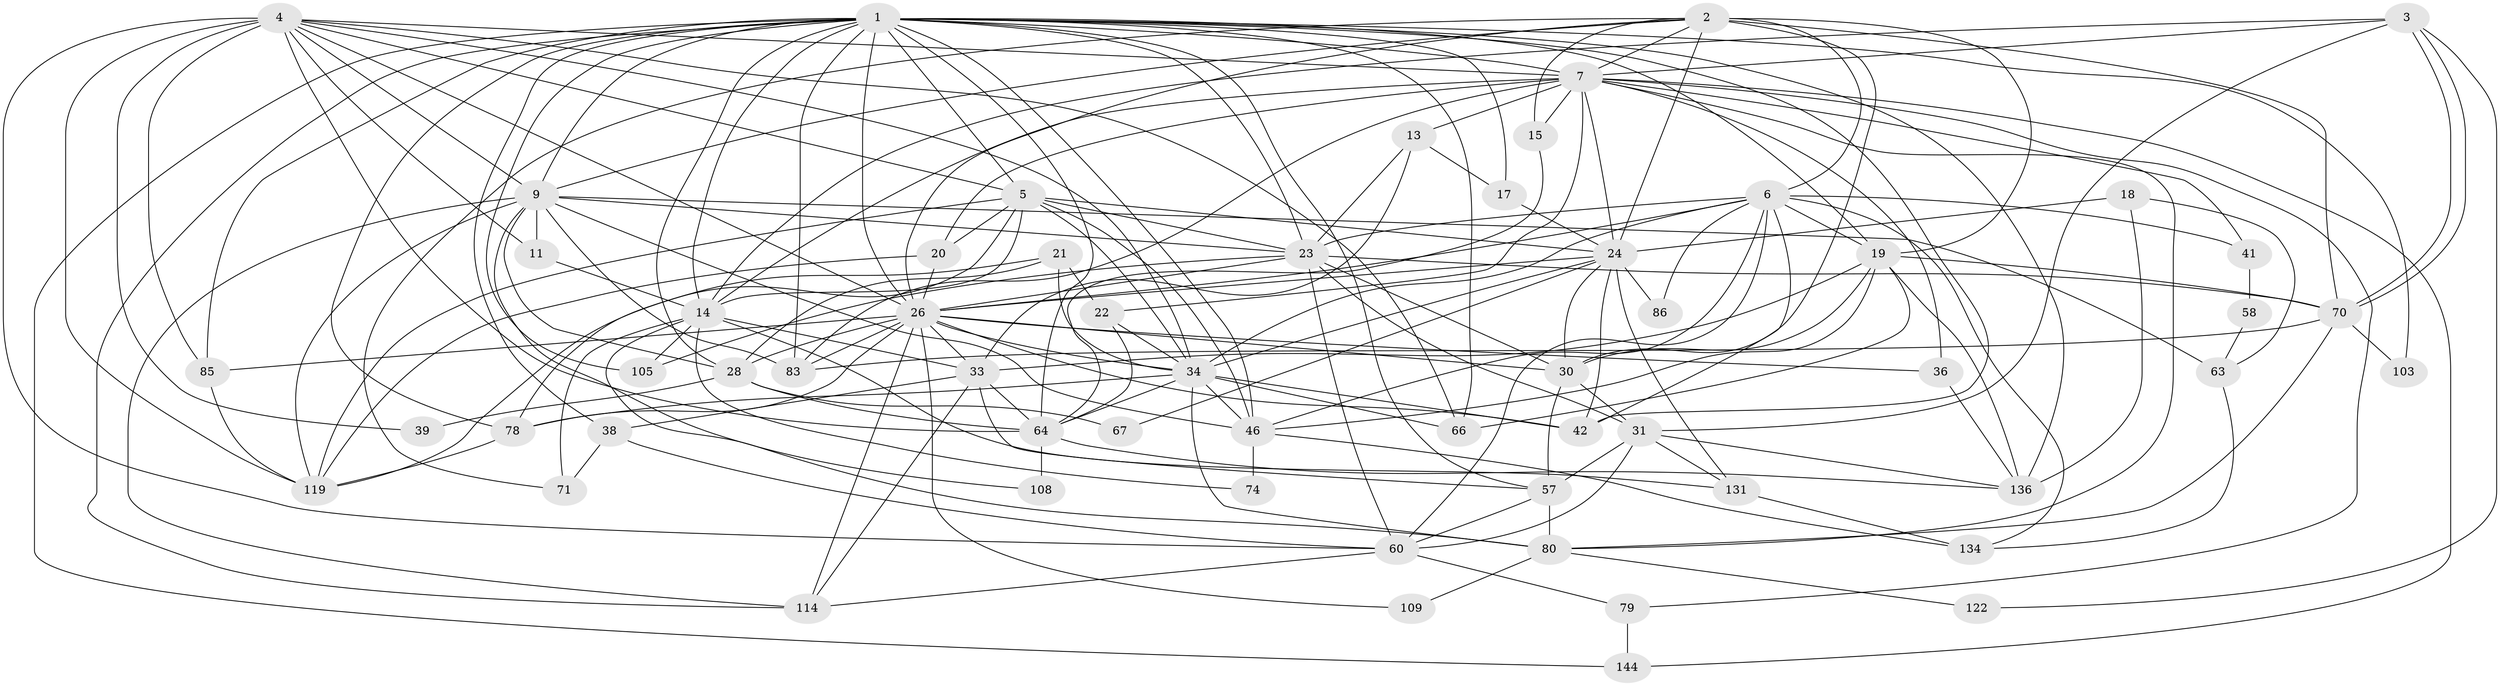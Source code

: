 // original degree distribution, {4: 0.2348993288590604, 5: 0.16778523489932887, 6: 0.12080536912751678, 3: 0.2953020134228188, 2: 0.1342281879194631, 7: 0.03355704697986577, 8: 0.013422818791946308}
// Generated by graph-tools (version 1.1) at 2025/18/03/04/25 18:18:45]
// undirected, 59 vertices, 185 edges
graph export_dot {
graph [start="1"]
  node [color=gray90,style=filled];
  1 [super="+16+10"];
  2 [super="+61+132"];
  3;
  4 [super="+53+55"];
  5 [super="+142+118+8"];
  6 [super="+91+25+126"];
  7 [super="+49"];
  9 [super="+69+12"];
  11;
  13;
  14 [super="+107"];
  15;
  17 [super="+135"];
  18;
  19 [super="+27+101"];
  20 [super="+137"];
  21 [super="+149"];
  22;
  23 [super="+45"];
  24 [super="+32+143+116"];
  26 [super="+54+129+48+29"];
  28 [super="+98+120"];
  30 [super="+90+117"];
  31 [super="+35+51+59+112"];
  33 [super="+96+133"];
  34 [super="+56+125"];
  36 [super="+76"];
  38 [super="+139"];
  39;
  41;
  42 [super="+111+62"];
  46 [super="+47+104"];
  57 [super="+127"];
  58;
  60 [super="+73+82"];
  63 [super="+110"];
  64 [super="+140+124"];
  66 [super="+97"];
  67;
  70 [super="+102"];
  71;
  74;
  78;
  79;
  80 [super="+113"];
  83 [super="+106"];
  85 [super="+141"];
  86;
  103;
  105;
  108;
  109;
  114;
  119 [super="+121"];
  122;
  131;
  134;
  136;
  144;
  1 -- 28 [weight=3];
  1 -- 114;
  1 -- 64;
  1 -- 78 [weight=2];
  1 -- 57;
  1 -- 66;
  1 -- 136;
  1 -- 14;
  1 -- 144;
  1 -- 17;
  1 -- 19;
  1 -- 23 [weight=2];
  1 -- 38;
  1 -- 103;
  1 -- 105;
  1 -- 42;
  1 -- 46;
  1 -- 26;
  1 -- 5;
  1 -- 7 [weight=2];
  1 -- 85;
  1 -- 9;
  1 -- 83;
  2 -- 15;
  2 -- 26;
  2 -- 6;
  2 -- 71;
  2 -- 24;
  2 -- 30;
  2 -- 70;
  2 -- 19;
  2 -- 7;
  2 -- 9;
  3 -- 70;
  3 -- 70;
  3 -- 14;
  3 -- 122;
  3 -- 31;
  3 -- 7;
  4 -- 5;
  4 -- 64 [weight=3];
  4 -- 34;
  4 -- 7;
  4 -- 39;
  4 -- 11;
  4 -- 66;
  4 -- 85;
  4 -- 60;
  4 -- 119;
  4 -- 9;
  4 -- 26 [weight=2];
  5 -- 34;
  5 -- 24;
  5 -- 119 [weight=2];
  5 -- 14;
  5 -- 78;
  5 -- 23;
  5 -- 20;
  5 -- 46;
  6 -- 42;
  6 -- 134;
  6 -- 86;
  6 -- 34;
  6 -- 60;
  6 -- 23 [weight=2];
  6 -- 41;
  6 -- 26;
  6 -- 46;
  6 -- 19 [weight=2];
  7 -- 41;
  7 -- 24 [weight=2];
  7 -- 36;
  7 -- 13;
  7 -- 14 [weight=2];
  7 -- 15;
  7 -- 79;
  7 -- 80;
  7 -- 144;
  7 -- 20;
  7 -- 22;
  7 -- 83;
  9 -- 114;
  9 -- 23;
  9 -- 46;
  9 -- 11;
  9 -- 108;
  9 -- 83;
  9 -- 119;
  9 -- 28;
  9 -- 63;
  11 -- 14;
  13 -- 33;
  13 -- 17;
  13 -- 23;
  14 -- 71;
  14 -- 33;
  14 -- 131;
  14 -- 105;
  14 -- 74;
  14 -- 80;
  15 -- 64;
  17 -- 24;
  18 -- 136;
  18 -- 24 [weight=2];
  18 -- 63;
  19 -- 33;
  19 -- 136;
  19 -- 30;
  19 -- 46;
  19 -- 66;
  19 -- 70;
  20 -- 119;
  20 -- 26;
  21 -- 119;
  21 -- 22;
  21 -- 34;
  21 -- 28;
  22 -- 34;
  22 -- 64;
  23 -- 70;
  23 -- 105;
  23 -- 26;
  23 -- 30;
  23 -- 31;
  23 -- 60;
  24 -- 131 [weight=2];
  24 -- 86;
  24 -- 67;
  24 -- 34;
  24 -- 30;
  24 -- 42;
  24 -- 26;
  26 -- 36;
  26 -- 78;
  26 -- 114;
  26 -- 85 [weight=2];
  26 -- 42;
  26 -- 30 [weight=2];
  26 -- 28;
  26 -- 33;
  26 -- 34;
  26 -- 109;
  26 -- 83 [weight=2];
  28 -- 64;
  28 -- 67;
  28 -- 39;
  30 -- 57;
  30 -- 31 [weight=3];
  31 -- 57 [weight=2];
  31 -- 131;
  31 -- 136;
  31 -- 60;
  33 -- 57;
  33 -- 114;
  33 -- 38;
  33 -- 64;
  34 -- 64;
  34 -- 66;
  34 -- 78;
  34 -- 42 [weight=2];
  34 -- 80;
  34 -- 46;
  36 -- 136;
  38 -- 60;
  38 -- 71;
  41 -- 58;
  46 -- 134;
  46 -- 74;
  57 -- 80;
  57 -- 60;
  58 -- 63;
  60 -- 114;
  60 -- 79;
  63 -- 134;
  64 -- 136;
  64 -- 108;
  70 -- 80;
  70 -- 83;
  70 -- 103;
  78 -- 119;
  79 -- 144;
  80 -- 109;
  80 -- 122;
  85 -- 119;
  131 -- 134;
}
